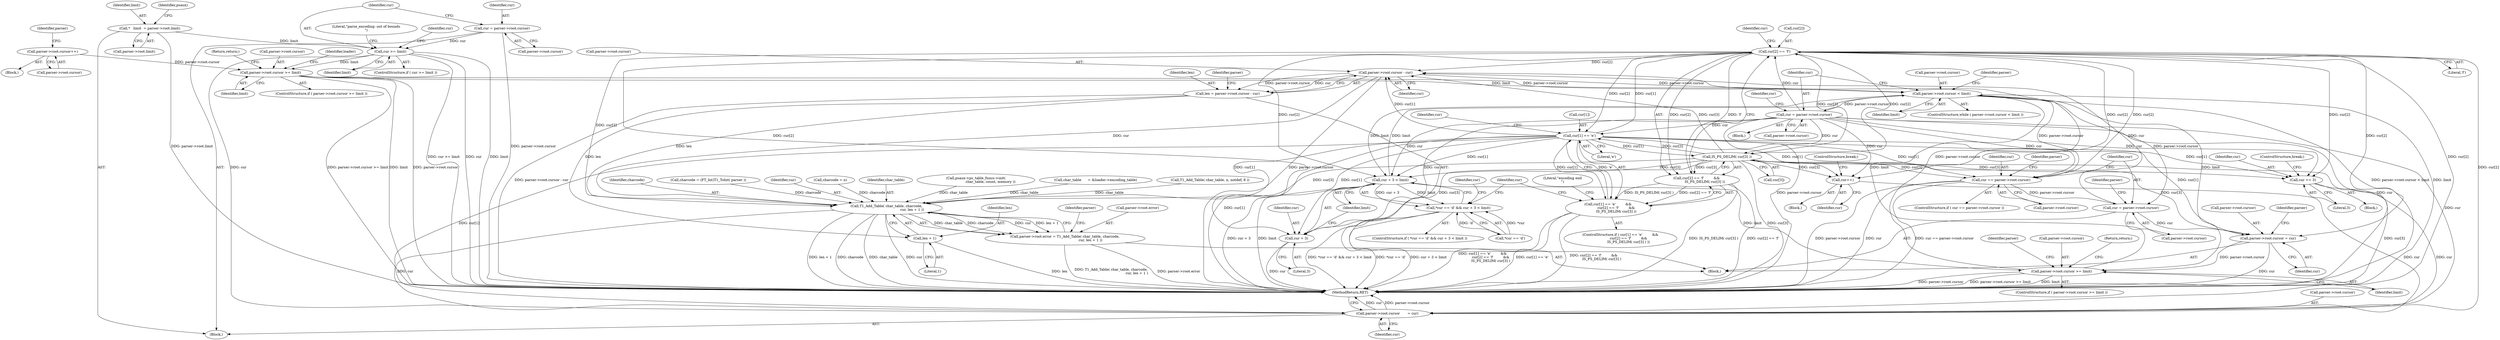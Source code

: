 digraph "0_savannah_df14e6c0b9592cbb24d5381dfc6106b14f915e75@array" {
"1000374" [label="(Call,cur[2] == 'f')"];
"1000347" [label="(Call,cur = parser->root.cursor)"];
"1000339" [label="(Call,parser->root.cursor < limit)"];
"1000476" [label="(Call,parser->root.cursor - cur)"];
"1000459" [label="(Call,parser->root.cursor >= limit)"];
"1000449" [label="(Call,parser->root.cursor = cur)"];
"1000368" [label="(Call,cur[1] == 'e')"];
"1000374" [label="(Call,cur[2] == 'f')"];
"1000379" [label="(Call,IS_PS_DELIM( cur[3] ))"];
"1000442" [label="(Call,cur = parser->root.cursor)"];
"1000425" [label="(Call,cur == parser->root.cursor)"];
"1000360" [label="(Call,cur + 3 < limit)"];
"1000257" [label="(Call,parser->root.cursor >= limit)"];
"1000241" [label="(Call,parser->root.cursor++)"];
"1000173" [label="(Call,cur >= limit)"];
"1000165" [label="(Call,cur = parser->root.cursor)"];
"1000148" [label="(Call,*   limit  = parser->root.limit)"];
"1000361" [label="(Call,cur + 3)"];
"1000367" [label="(Call,cur[1] == 'e'         &&\n               cur[2] == 'f'         &&\n               IS_PS_DELIM( cur[3] ))"];
"1000373" [label="(Call,cur[2] == 'f'         &&\n               IS_PS_DELIM( cur[3] ))"];
"1000386" [label="(Call,cur += 3)"];
"1000536" [label="(Call,parser->root.cursor       = cur)"];
"1000398" [label="(Call,cur++)"];
"1000474" [label="(Call,len = parser->root.cursor - cur)"];
"1000489" [label="(Call,T1_Add_Table( char_table, charcode,\n                                               cur, len + 1 ))"];
"1000483" [label="(Call,parser->root.error = T1_Add_Table( char_table, charcode,\n                                               cur, len + 1 ))"];
"1000493" [label="(Call,len + 1)"];
"1000355" [label="(Call,*cur == 'd' && cur + 3 < limit)"];
"1000465" [label="(Identifier,limit)"];
"1000400" [label="(ControlStructure,break;)"];
"1000241" [label="(Call,parser->root.cursor++)"];
"1000385" [label="(Literal,\"encoding end\n\")"];
"1000388" [label="(Literal,3)"];
"1000491" [label="(Identifier,charcode)"];
"1000443" [label="(Identifier,cur)"];
"1000367" [label="(Call,cur[1] == 'e'         &&\n               cur[2] == 'f'         &&\n               IS_PS_DELIM( cur[3] ))"];
"1000536" [label="(Call,parser->root.cursor       = cur)"];
"1000416" [label="(Call,charcode = (FT_Int)T1_ToInt( parser ))"];
"1000492" [label="(Identifier,cur)"];
"1000264" [label="(Return,return;)"];
"1000458" [label="(ControlStructure,if ( parser->root.cursor >= limit ))"];
"1000166" [label="(Identifier,cur)"];
"1000399" [label="(Identifier,cur)"];
"1000386" [label="(Call,cur += 3)"];
"1000484" [label="(Call,parser->root.error)"];
"1000257" [label="(Call,parser->root.cursor >= limit)"];
"1000369" [label="(Call,cur[1])"];
"1000442" [label="(Call,cur = parser->root.cursor)"];
"1000364" [label="(Identifier,limit)"];
"1000375" [label="(Call,cur[2])"];
"1000175" [label="(Identifier,limit)"];
"1000362" [label="(Identifier,cur)"];
"1000450" [label="(Call,parser->root.cursor)"];
"1000470" [label="(Identifier,parser)"];
"1000355" [label="(Call,*cur == 'd' && cur + 3 < limit)"];
"1000426" [label="(Identifier,cur)"];
"1000172" [label="(ControlStructure,if ( cur >= limit ))"];
"1000486" [label="(Identifier,parser)"];
"1000339" [label="(Call,parser->root.cursor < limit)"];
"1000460" [label="(Call,parser->root.cursor)"];
"1000165" [label="(Call,cur = parser->root.cursor)"];
"1000361" [label="(Call,cur + 3)"];
"1000258" [label="(Call,parser->root.cursor)"];
"1000173" [label="(Call,cur >= limit)"];
"1000366" [label="(ControlStructure,if ( cur[1] == 'e'         &&\n               cur[2] == 'f'         &&\n               IS_PS_DELIM( cur[3] ) ))"];
"1000542" [label="(Identifier,cur)"];
"1000424" [label="(ControlStructure,if ( cur == parser->root.cursor ))"];
"1000381" [label="(Identifier,cur)"];
"1000537" [label="(Call,parser->root.cursor)"];
"1000138" [label="(Block,)"];
"1000157" [label="(Identifier,psaux)"];
"1000345" [label="(Identifier,limit)"];
"1000376" [label="(Identifier,cur)"];
"1000387" [label="(Identifier,cur)"];
"1000242" [label="(Call,parser->root.cursor)"];
"1000148" [label="(Call,*   limit  = parser->root.limit)"];
"1000543" [label="(MethodReturn,RET)"];
"1000427" [label="(Call,parser->root.cursor)"];
"1000474" [label="(Call,len = parser->root.cursor - cur)"];
"1000444" [label="(Call,parser->root.cursor)"];
"1000393" [label="(Identifier,cur)"];
"1000459" [label="(Call,parser->root.cursor >= limit)"];
"1000379" [label="(Call,IS_PS_DELIM( cur[3] ))"];
"1000263" [label="(Identifier,limit)"];
"1000493" [label="(Call,len + 1)"];
"1000452" [label="(Identifier,parser)"];
"1000267" [label="(Identifier,loader)"];
"1000455" [label="(Identifier,cur)"];
"1000476" [label="(Call,parser->root.cursor - cur)"];
"1000499" [label="(Identifier,parser)"];
"1000411" [label="(Call,charcode = n)"];
"1000383" [label="(Block,)"];
"1000380" [label="(Call,cur[3])"];
"1000489" [label="(Call,T1_Add_Table( char_table, charcode,\n                                               cur, len + 1 ))"];
"1000234" [label="(Block,)"];
"1000475" [label="(Identifier,len)"];
"1000374" [label="(Call,cur[2] == 'f')"];
"1000363" [label="(Literal,3)"];
"1000407" [label="(Block,)"];
"1000490" [label="(Identifier,char_table)"];
"1000494" [label="(Identifier,len)"];
"1000483" [label="(Call,parser->root.error = T1_Add_Table( char_table, charcode,\n                                               cur, len + 1 ))"];
"1000346" [label="(Block,)"];
"1000349" [label="(Call,parser->root.cursor)"];
"1000149" [label="(Identifier,limit)"];
"1000495" [label="(Literal,1)"];
"1000449" [label="(Call,parser->root.cursor = cur)"];
"1000347" [label="(Call,cur = parser->root.cursor)"];
"1000255" [label="(Identifier,parser)"];
"1000288" [label="(Call,psaux->ps_table_funcs->init(\n                           char_table, count, memory ))"];
"1000338" [label="(ControlStructure,while ( parser->root.cursor < limit ))"];
"1000192" [label="(Identifier,cur)"];
"1000378" [label="(Literal,'f')"];
"1000477" [label="(Call,parser->root.cursor)"];
"1000348" [label="(Identifier,cur)"];
"1000372" [label="(Literal,'e')"];
"1000150" [label="(Call,parser->root.limit)"];
"1000436" [label="(Identifier,parser)"];
"1000389" [label="(ControlStructure,break;)"];
"1000210" [label="(Call,char_table      = &loader->encoding_table)"];
"1000368" [label="(Call,cur[1] == 'e')"];
"1000354" [label="(ControlStructure,if ( *cur == 'd' && cur + 3 < limit ))"];
"1000174" [label="(Identifier,cur)"];
"1000256" [label="(ControlStructure,if ( parser->root.cursor >= limit ))"];
"1000395" [label="(Block,)"];
"1000457" [label="(Identifier,parser)"];
"1000178" [label="(Literal,\"parse_encoding: out of bounds\n\")"];
"1000328" [label="(Call,T1_Add_Table( char_table, n, notdef, 8 ))"];
"1000466" [label="(Return,return;)"];
"1000370" [label="(Identifier,cur)"];
"1000528" [label="(Identifier,parser)"];
"1000358" [label="(Identifier,cur)"];
"1000356" [label="(Call,*cur == 'd')"];
"1000425" [label="(Call,cur == parser->root.cursor)"];
"1000373" [label="(Call,cur[2] == 'f'         &&\n               IS_PS_DELIM( cur[3] ))"];
"1000482" [label="(Identifier,cur)"];
"1000340" [label="(Call,parser->root.cursor)"];
"1000398" [label="(Call,cur++)"];
"1000360" [label="(Call,cur + 3 < limit)"];
"1000167" [label="(Call,parser->root.cursor)"];
"1000374" -> "1000373"  [label="AST: "];
"1000374" -> "1000378"  [label="CFG: "];
"1000375" -> "1000374"  [label="AST: "];
"1000378" -> "1000374"  [label="AST: "];
"1000381" -> "1000374"  [label="CFG: "];
"1000373" -> "1000374"  [label="CFG: "];
"1000374" -> "1000543"  [label="DDG: cur[2]"];
"1000374" -> "1000360"  [label="DDG: cur[2]"];
"1000374" -> "1000361"  [label="DDG: cur[2]"];
"1000374" -> "1000368"  [label="DDG: cur[2]"];
"1000374" -> "1000373"  [label="DDG: cur[2]"];
"1000374" -> "1000373"  [label="DDG: 'f'"];
"1000347" -> "1000374"  [label="DDG: cur"];
"1000368" -> "1000374"  [label="DDG: cur[1]"];
"1000379" -> "1000374"  [label="DDG: cur[3]"];
"1000374" -> "1000379"  [label="DDG: cur[2]"];
"1000374" -> "1000386"  [label="DDG: cur[2]"];
"1000374" -> "1000398"  [label="DDG: cur[2]"];
"1000374" -> "1000425"  [label="DDG: cur[2]"];
"1000374" -> "1000449"  [label="DDG: cur[2]"];
"1000374" -> "1000476"  [label="DDG: cur[2]"];
"1000374" -> "1000489"  [label="DDG: cur[2]"];
"1000374" -> "1000536"  [label="DDG: cur[2]"];
"1000347" -> "1000346"  [label="AST: "];
"1000347" -> "1000349"  [label="CFG: "];
"1000348" -> "1000347"  [label="AST: "];
"1000349" -> "1000347"  [label="AST: "];
"1000358" -> "1000347"  [label="CFG: "];
"1000347" -> "1000543"  [label="DDG: parser->root.cursor"];
"1000347" -> "1000543"  [label="DDG: cur"];
"1000339" -> "1000347"  [label="DDG: parser->root.cursor"];
"1000347" -> "1000360"  [label="DDG: cur"];
"1000347" -> "1000361"  [label="DDG: cur"];
"1000347" -> "1000368"  [label="DDG: cur"];
"1000347" -> "1000379"  [label="DDG: cur"];
"1000347" -> "1000386"  [label="DDG: cur"];
"1000347" -> "1000398"  [label="DDG: cur"];
"1000347" -> "1000425"  [label="DDG: cur"];
"1000347" -> "1000536"  [label="DDG: cur"];
"1000339" -> "1000338"  [label="AST: "];
"1000339" -> "1000345"  [label="CFG: "];
"1000340" -> "1000339"  [label="AST: "];
"1000345" -> "1000339"  [label="AST: "];
"1000348" -> "1000339"  [label="CFG: "];
"1000528" -> "1000339"  [label="CFG: "];
"1000339" -> "1000543"  [label="DDG: parser->root.cursor < limit"];
"1000339" -> "1000543"  [label="DDG: limit"];
"1000476" -> "1000339"  [label="DDG: parser->root.cursor"];
"1000257" -> "1000339"  [label="DDG: parser->root.cursor"];
"1000257" -> "1000339"  [label="DDG: limit"];
"1000459" -> "1000339"  [label="DDG: limit"];
"1000360" -> "1000339"  [label="DDG: limit"];
"1000339" -> "1000360"  [label="DDG: limit"];
"1000339" -> "1000425"  [label="DDG: parser->root.cursor"];
"1000339" -> "1000442"  [label="DDG: parser->root.cursor"];
"1000339" -> "1000459"  [label="DDG: limit"];
"1000476" -> "1000474"  [label="AST: "];
"1000476" -> "1000482"  [label="CFG: "];
"1000477" -> "1000476"  [label="AST: "];
"1000482" -> "1000476"  [label="AST: "];
"1000474" -> "1000476"  [label="CFG: "];
"1000476" -> "1000543"  [label="DDG: parser->root.cursor"];
"1000476" -> "1000474"  [label="DDG: parser->root.cursor"];
"1000476" -> "1000474"  [label="DDG: cur"];
"1000459" -> "1000476"  [label="DDG: parser->root.cursor"];
"1000379" -> "1000476"  [label="DDG: cur[3]"];
"1000368" -> "1000476"  [label="DDG: cur[1]"];
"1000442" -> "1000476"  [label="DDG: cur"];
"1000476" -> "1000489"  [label="DDG: cur"];
"1000459" -> "1000458"  [label="AST: "];
"1000459" -> "1000465"  [label="CFG: "];
"1000460" -> "1000459"  [label="AST: "];
"1000465" -> "1000459"  [label="AST: "];
"1000466" -> "1000459"  [label="CFG: "];
"1000470" -> "1000459"  [label="CFG: "];
"1000459" -> "1000543"  [label="DDG: parser->root.cursor"];
"1000459" -> "1000543"  [label="DDG: parser->root.cursor >= limit"];
"1000459" -> "1000543"  [label="DDG: limit"];
"1000449" -> "1000459"  [label="DDG: parser->root.cursor"];
"1000360" -> "1000459"  [label="DDG: limit"];
"1000449" -> "1000407"  [label="AST: "];
"1000449" -> "1000455"  [label="CFG: "];
"1000450" -> "1000449"  [label="AST: "];
"1000455" -> "1000449"  [label="AST: "];
"1000457" -> "1000449"  [label="CFG: "];
"1000449" -> "1000543"  [label="DDG: cur"];
"1000368" -> "1000449"  [label="DDG: cur[1]"];
"1000442" -> "1000449"  [label="DDG: cur"];
"1000379" -> "1000449"  [label="DDG: cur[3]"];
"1000368" -> "1000367"  [label="AST: "];
"1000368" -> "1000372"  [label="CFG: "];
"1000369" -> "1000368"  [label="AST: "];
"1000372" -> "1000368"  [label="AST: "];
"1000376" -> "1000368"  [label="CFG: "];
"1000367" -> "1000368"  [label="CFG: "];
"1000368" -> "1000543"  [label="DDG: cur[1]"];
"1000368" -> "1000360"  [label="DDG: cur[1]"];
"1000368" -> "1000361"  [label="DDG: cur[1]"];
"1000368" -> "1000367"  [label="DDG: cur[1]"];
"1000368" -> "1000367"  [label="DDG: 'e'"];
"1000379" -> "1000368"  [label="DDG: cur[3]"];
"1000368" -> "1000379"  [label="DDG: cur[1]"];
"1000368" -> "1000386"  [label="DDG: cur[1]"];
"1000368" -> "1000398"  [label="DDG: cur[1]"];
"1000368" -> "1000425"  [label="DDG: cur[1]"];
"1000368" -> "1000489"  [label="DDG: cur[1]"];
"1000368" -> "1000536"  [label="DDG: cur[1]"];
"1000379" -> "1000373"  [label="AST: "];
"1000379" -> "1000380"  [label="CFG: "];
"1000380" -> "1000379"  [label="AST: "];
"1000373" -> "1000379"  [label="CFG: "];
"1000379" -> "1000543"  [label="DDG: cur[3]"];
"1000379" -> "1000360"  [label="DDG: cur[3]"];
"1000379" -> "1000361"  [label="DDG: cur[3]"];
"1000379" -> "1000373"  [label="DDG: cur[3]"];
"1000379" -> "1000386"  [label="DDG: cur[3]"];
"1000379" -> "1000398"  [label="DDG: cur[3]"];
"1000379" -> "1000425"  [label="DDG: cur[3]"];
"1000379" -> "1000489"  [label="DDG: cur[3]"];
"1000379" -> "1000536"  [label="DDG: cur[3]"];
"1000442" -> "1000407"  [label="AST: "];
"1000442" -> "1000444"  [label="CFG: "];
"1000443" -> "1000442"  [label="AST: "];
"1000444" -> "1000442"  [label="AST: "];
"1000452" -> "1000442"  [label="CFG: "];
"1000425" -> "1000442"  [label="DDG: parser->root.cursor"];
"1000425" -> "1000424"  [label="AST: "];
"1000425" -> "1000427"  [label="CFG: "];
"1000426" -> "1000425"  [label="AST: "];
"1000427" -> "1000425"  [label="AST: "];
"1000436" -> "1000425"  [label="CFG: "];
"1000443" -> "1000425"  [label="CFG: "];
"1000425" -> "1000543"  [label="DDG: parser->root.cursor"];
"1000425" -> "1000543"  [label="DDG: cur"];
"1000425" -> "1000543"  [label="DDG: cur == parser->root.cursor"];
"1000360" -> "1000355"  [label="AST: "];
"1000360" -> "1000364"  [label="CFG: "];
"1000361" -> "1000360"  [label="AST: "];
"1000364" -> "1000360"  [label="AST: "];
"1000355" -> "1000360"  [label="CFG: "];
"1000360" -> "1000543"  [label="DDG: cur + 3"];
"1000360" -> "1000543"  [label="DDG: limit"];
"1000360" -> "1000355"  [label="DDG: cur + 3"];
"1000360" -> "1000355"  [label="DDG: limit"];
"1000257" -> "1000256"  [label="AST: "];
"1000257" -> "1000263"  [label="CFG: "];
"1000258" -> "1000257"  [label="AST: "];
"1000263" -> "1000257"  [label="AST: "];
"1000264" -> "1000257"  [label="CFG: "];
"1000267" -> "1000257"  [label="CFG: "];
"1000257" -> "1000543"  [label="DDG: limit"];
"1000257" -> "1000543"  [label="DDG: parser->root.cursor"];
"1000257" -> "1000543"  [label="DDG: parser->root.cursor >= limit"];
"1000241" -> "1000257"  [label="DDG: parser->root.cursor"];
"1000173" -> "1000257"  [label="DDG: limit"];
"1000241" -> "1000234"  [label="AST: "];
"1000241" -> "1000242"  [label="CFG: "];
"1000242" -> "1000241"  [label="AST: "];
"1000255" -> "1000241"  [label="CFG: "];
"1000173" -> "1000172"  [label="AST: "];
"1000173" -> "1000175"  [label="CFG: "];
"1000174" -> "1000173"  [label="AST: "];
"1000175" -> "1000173"  [label="AST: "];
"1000178" -> "1000173"  [label="CFG: "];
"1000192" -> "1000173"  [label="CFG: "];
"1000173" -> "1000543"  [label="DDG: cur >= limit"];
"1000173" -> "1000543"  [label="DDG: cur"];
"1000173" -> "1000543"  [label="DDG: limit"];
"1000165" -> "1000173"  [label="DDG: cur"];
"1000148" -> "1000173"  [label="DDG: limit"];
"1000173" -> "1000536"  [label="DDG: cur"];
"1000165" -> "1000138"  [label="AST: "];
"1000165" -> "1000167"  [label="CFG: "];
"1000166" -> "1000165"  [label="AST: "];
"1000167" -> "1000165"  [label="AST: "];
"1000174" -> "1000165"  [label="CFG: "];
"1000165" -> "1000543"  [label="DDG: parser->root.cursor"];
"1000148" -> "1000138"  [label="AST: "];
"1000148" -> "1000150"  [label="CFG: "];
"1000149" -> "1000148"  [label="AST: "];
"1000150" -> "1000148"  [label="AST: "];
"1000157" -> "1000148"  [label="CFG: "];
"1000148" -> "1000543"  [label="DDG: parser->root.limit"];
"1000361" -> "1000363"  [label="CFG: "];
"1000362" -> "1000361"  [label="AST: "];
"1000363" -> "1000361"  [label="AST: "];
"1000364" -> "1000361"  [label="CFG: "];
"1000361" -> "1000543"  [label="DDG: cur"];
"1000367" -> "1000366"  [label="AST: "];
"1000367" -> "1000373"  [label="CFG: "];
"1000373" -> "1000367"  [label="AST: "];
"1000385" -> "1000367"  [label="CFG: "];
"1000393" -> "1000367"  [label="CFG: "];
"1000367" -> "1000543"  [label="DDG: cur[1] == 'e'"];
"1000367" -> "1000543"  [label="DDG: cur[2] == 'f'         &&\n               IS_PS_DELIM( cur[3] )"];
"1000367" -> "1000543"  [label="DDG: cur[1] == 'e'         &&\n               cur[2] == 'f'         &&\n               IS_PS_DELIM( cur[3] )"];
"1000373" -> "1000367"  [label="DDG: cur[2] == 'f'"];
"1000373" -> "1000367"  [label="DDG: IS_PS_DELIM( cur[3] )"];
"1000373" -> "1000543"  [label="DDG: IS_PS_DELIM( cur[3] )"];
"1000373" -> "1000543"  [label="DDG: cur[2] == 'f'"];
"1000386" -> "1000383"  [label="AST: "];
"1000386" -> "1000388"  [label="CFG: "];
"1000387" -> "1000386"  [label="AST: "];
"1000388" -> "1000386"  [label="AST: "];
"1000389" -> "1000386"  [label="CFG: "];
"1000386" -> "1000536"  [label="DDG: cur"];
"1000536" -> "1000138"  [label="AST: "];
"1000536" -> "1000542"  [label="CFG: "];
"1000537" -> "1000536"  [label="AST: "];
"1000542" -> "1000536"  [label="AST: "];
"1000543" -> "1000536"  [label="CFG: "];
"1000536" -> "1000543"  [label="DDG: cur"];
"1000536" -> "1000543"  [label="DDG: parser->root.cursor"];
"1000489" -> "1000536"  [label="DDG: cur"];
"1000398" -> "1000536"  [label="DDG: cur"];
"1000398" -> "1000395"  [label="AST: "];
"1000398" -> "1000399"  [label="CFG: "];
"1000399" -> "1000398"  [label="AST: "];
"1000400" -> "1000398"  [label="CFG: "];
"1000474" -> "1000407"  [label="AST: "];
"1000475" -> "1000474"  [label="AST: "];
"1000486" -> "1000474"  [label="CFG: "];
"1000474" -> "1000543"  [label="DDG: parser->root.cursor - cur"];
"1000474" -> "1000489"  [label="DDG: len"];
"1000474" -> "1000493"  [label="DDG: len"];
"1000489" -> "1000483"  [label="AST: "];
"1000489" -> "1000493"  [label="CFG: "];
"1000490" -> "1000489"  [label="AST: "];
"1000491" -> "1000489"  [label="AST: "];
"1000492" -> "1000489"  [label="AST: "];
"1000493" -> "1000489"  [label="AST: "];
"1000483" -> "1000489"  [label="CFG: "];
"1000489" -> "1000543"  [label="DDG: len + 1"];
"1000489" -> "1000543"  [label="DDG: charcode"];
"1000489" -> "1000543"  [label="DDG: char_table"];
"1000489" -> "1000543"  [label="DDG: cur"];
"1000489" -> "1000483"  [label="DDG: char_table"];
"1000489" -> "1000483"  [label="DDG: charcode"];
"1000489" -> "1000483"  [label="DDG: cur"];
"1000489" -> "1000483"  [label="DDG: len + 1"];
"1000288" -> "1000489"  [label="DDG: char_table"];
"1000328" -> "1000489"  [label="DDG: char_table"];
"1000210" -> "1000489"  [label="DDG: char_table"];
"1000411" -> "1000489"  [label="DDG: charcode"];
"1000416" -> "1000489"  [label="DDG: charcode"];
"1000483" -> "1000407"  [label="AST: "];
"1000484" -> "1000483"  [label="AST: "];
"1000499" -> "1000483"  [label="CFG: "];
"1000483" -> "1000543"  [label="DDG: T1_Add_Table( char_table, charcode,\n                                               cur, len + 1 )"];
"1000483" -> "1000543"  [label="DDG: parser->root.error"];
"1000493" -> "1000495"  [label="CFG: "];
"1000494" -> "1000493"  [label="AST: "];
"1000495" -> "1000493"  [label="AST: "];
"1000493" -> "1000543"  [label="DDG: len"];
"1000355" -> "1000354"  [label="AST: "];
"1000355" -> "1000356"  [label="CFG: "];
"1000356" -> "1000355"  [label="AST: "];
"1000370" -> "1000355"  [label="CFG: "];
"1000393" -> "1000355"  [label="CFG: "];
"1000355" -> "1000543"  [label="DDG: *cur == 'd'"];
"1000355" -> "1000543"  [label="DDG: cur + 3 < limit"];
"1000355" -> "1000543"  [label="DDG: *cur == 'd' && cur + 3 < limit"];
"1000356" -> "1000355"  [label="DDG: *cur"];
"1000356" -> "1000355"  [label="DDG: 'd'"];
}
